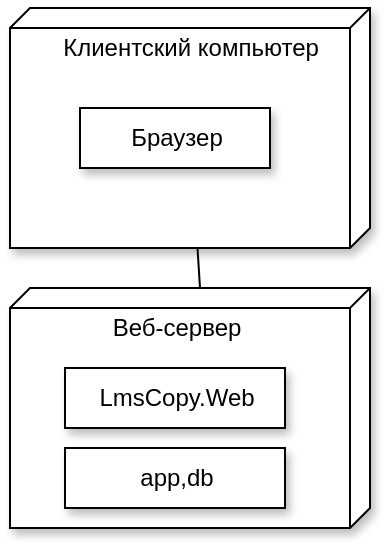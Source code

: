<mxfile version="18.0.1" type="device"><diagram id="r8smrNBu5s63FgWAxW_A" name="Page-1"><mxGraphModel dx="1422" dy="857" grid="1" gridSize="10" guides="1" tooltips="1" connect="1" arrows="1" fold="1" page="1" pageScale="1" pageWidth="850" pageHeight="1100" math="0" shadow="0"><root><mxCell id="0"/><mxCell id="1" parent="0"/><mxCell id="4BSw33EeerwB5s-FpYNb-1" value="" style="verticalAlign=top;align=left;spacingTop=8;spacingLeft=2;spacingRight=12;shape=cube;size=10;direction=south;fontStyle=4;html=1;shadow=1;" parent="1" vertex="1"><mxGeometry x="130" y="280" width="180" height="120" as="geometry"/></mxCell><mxCell id="4BSw33EeerwB5s-FpYNb-2" value="" style="verticalAlign=top;align=left;spacingTop=8;spacingLeft=2;spacingRight=12;shape=cube;size=10;direction=south;fontStyle=4;html=1;shadow=1;" parent="1" vertex="1"><mxGeometry x="130" y="420" width="180" height="120" as="geometry"/></mxCell><mxCell id="4BSw33EeerwB5s-FpYNb-6" style="edgeStyle=none;rounded=0;orthogonalLoop=1;jettySize=auto;html=1;entryX=0;entryY=0;entryDx=0;entryDy=85;entryPerimeter=0;endArrow=none;endFill=0;" parent="1" target="4BSw33EeerwB5s-FpYNb-2" edge="1"><mxGeometry relative="1" as="geometry"><mxPoint x="223.75" y="400" as="sourcePoint"/></mxGeometry></mxCell><mxCell id="4BSw33EeerwB5s-FpYNb-8" value="Клиентский компьютер" style="text;html=1;align=center;verticalAlign=middle;resizable=0;points=[];autosize=1;strokeColor=none;fillColor=none;" parent="1" vertex="1"><mxGeometry x="150" y="290" width="140" height="20" as="geometry"/></mxCell><mxCell id="4BSw33EeerwB5s-FpYNb-9" value="Браузер" style="html=1;shadow=1;" parent="1" vertex="1"><mxGeometry x="165" y="330" width="95" height="30" as="geometry"/></mxCell><mxCell id="4BSw33EeerwB5s-FpYNb-14" value="Веб-сервер" style="text;html=1;align=center;verticalAlign=middle;resizable=0;points=[];autosize=1;strokeColor=none;fillColor=none;" parent="1" vertex="1"><mxGeometry x="172.5" y="430" width="80" height="20" as="geometry"/></mxCell><mxCell id="4BSw33EeerwB5s-FpYNb-15" value="LmsCopy.Web" style="html=1;shadow=1;" parent="1" vertex="1"><mxGeometry x="157.5" y="460" width="110" height="30" as="geometry"/></mxCell><mxCell id="l_maLk5cDTJanisuC99e-1" value="app,db" style="html=1;shadow=1;" vertex="1" parent="1"><mxGeometry x="157.5" y="500" width="110" height="30" as="geometry"/></mxCell></root></mxGraphModel></diagram></mxfile>